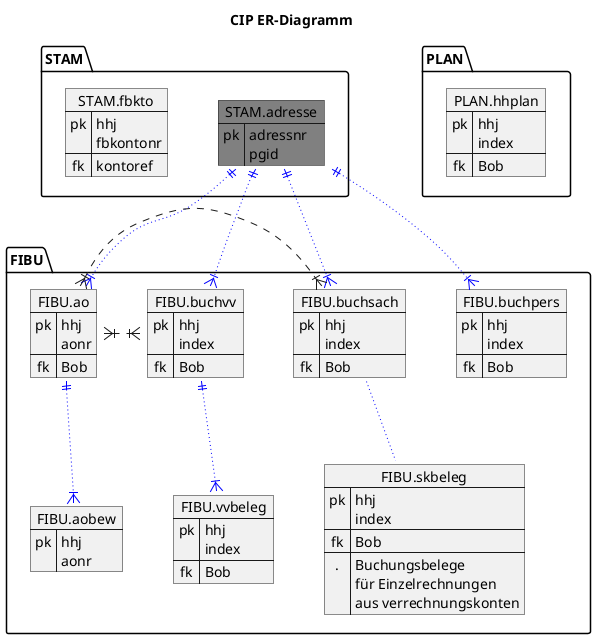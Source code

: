 @startuml CIP
title CIP ER-Diagramm




map STAM.adresse #gray{
    pk => adressnr\npgid
}
map STAM.fbkto {
    pk => hhj\nfbkontonr
    fk => kontoref
}

map PLAN.hhplan {
    pk => hhj\nindex
    fk => Bob
}

'████████████████████████████████████████████████████████████████████████████████████████████
map FIBU.ao {
    pk => hhj\naonr
    fk => Bob
} 
map FIBU.buchvv {
    pk => hhj\nindex
    fk => Bob
}
map FIBU.vvbeleg {
    pk => hhj\nindex
    fk => Bob
}
map FIBU.aobew {
    pk => hhj\naonr
}
map FIBU.buchpers {
    pk => hhj\nindex
    fk => Bob
}
map FIBU.buchsach {
    pk => hhj\nindex
    fk => Bob
}
map  FIBU.skbeleg  {
    pk => hhj\nindex
    fk => Bob
    . => <font color=#gray>Buchungsbelege \nfür Einzelrechnungen \naus verrechnungskonten 
}





STAM.adresse ||..|{ FIBU.ao         #blue;line.dotted;text:blue :""
STAM.adresse ||..|{ FIBU.buchvv     #blue;line.dotted;text:blue :""
STAM.adresse ||..|{ FIBU.buchsach   #blue;line.dotted;text:blue :""
STAM.adresse ||..|{ FIBU.buchpers   #blue;line.dotted;text:blue :""


FIBU.ao }|.|{ FIBU.buchvv           
FIBU.ao }|.|{ FIBU.buchsach         
FIBU.ao ||..|{ FIBU.aobew           #blue;line.dotted;text:blue :""
FIBU.buchvv ||..|{ FIBU.vvbeleg     #blue;line.dotted;text:blue :""
FIBU.buchsach .. FIBU.skbeleg       #blue;line.dotted;text:blue :""



@enduml